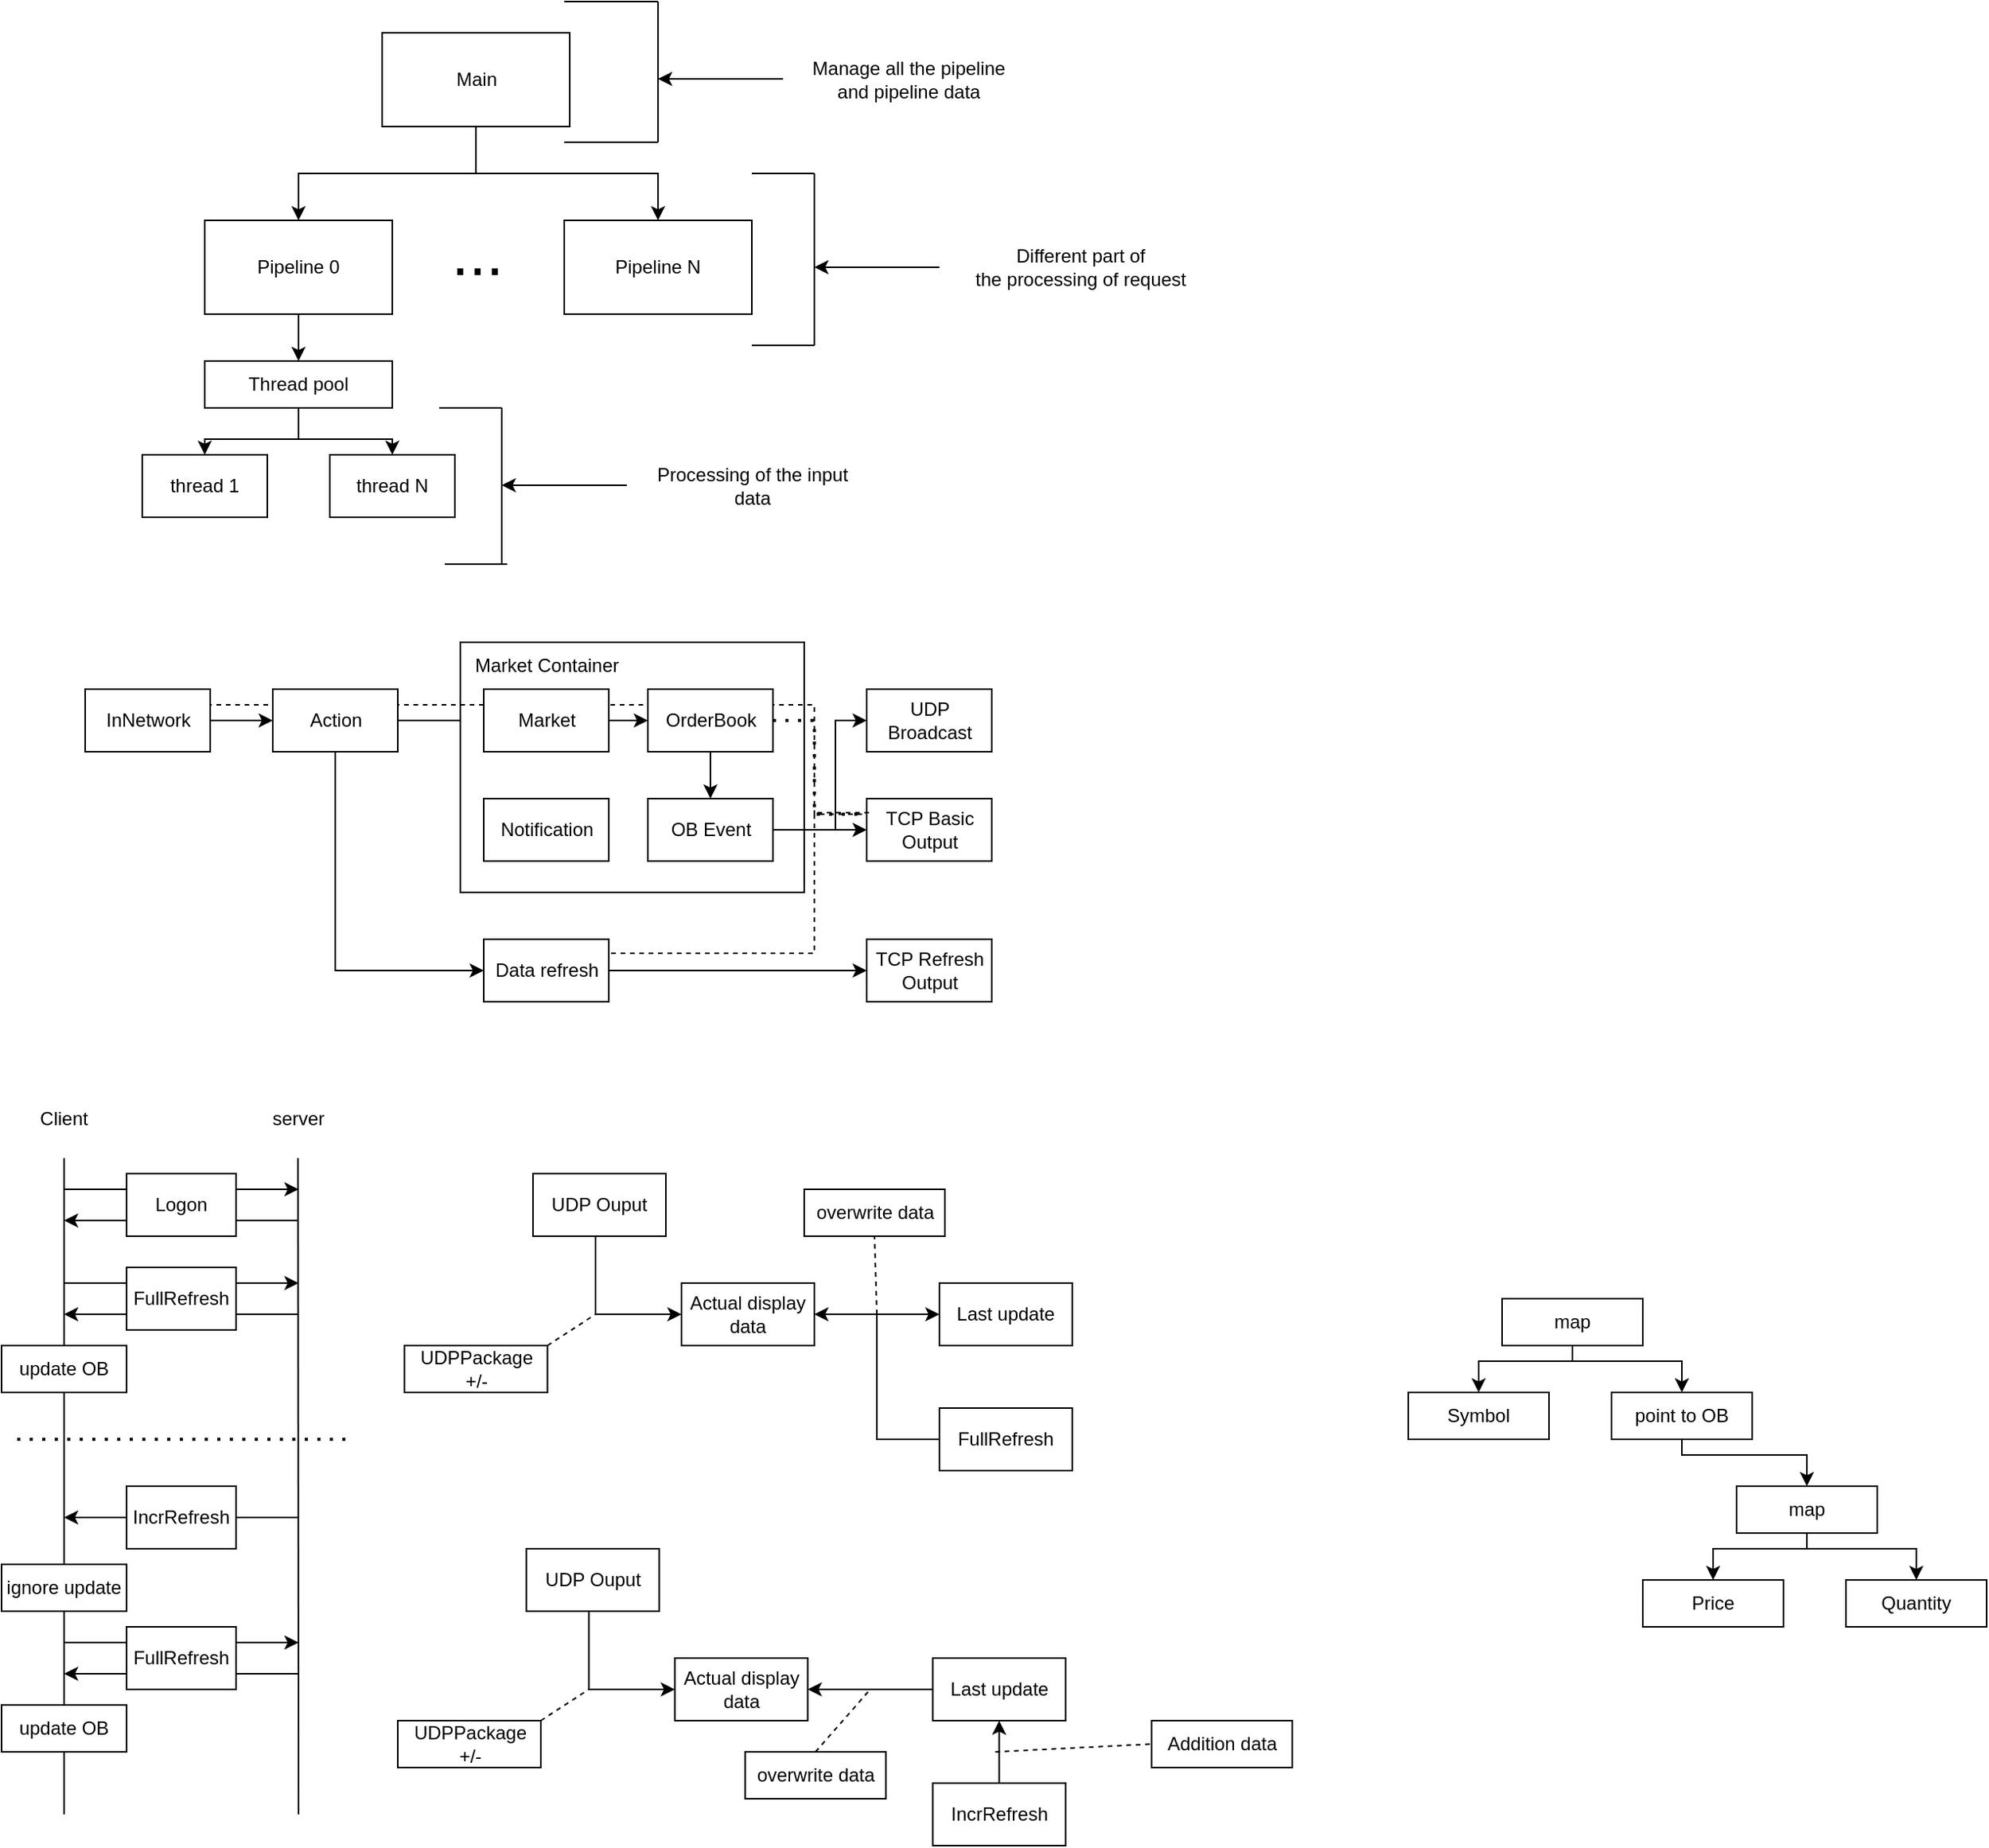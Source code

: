 <mxfile version="23.0.2" type="device">
  <diagram name="Page-1" id="QliAs5bY7yh-iNKk149F">
    <mxGraphModel dx="1997" dy="772" grid="1" gridSize="10" guides="1" tooltips="1" connect="1" arrows="1" fold="1" page="1" pageScale="1" pageWidth="827" pageHeight="1169" math="0" shadow="0">
      <root>
        <mxCell id="0" />
        <mxCell id="1" parent="0" />
        <mxCell id="CNjTfLvA_2QJCp2gVMJ3-6" style="edgeStyle=orthogonalEdgeStyle;rounded=0;orthogonalLoop=1;jettySize=auto;html=1;entryX=0.5;entryY=0;entryDx=0;entryDy=0;" parent="1" source="CNjTfLvA_2QJCp2gVMJ3-1" target="CNjTfLvA_2QJCp2gVMJ3-2" edge="1">
          <mxGeometry relative="1" as="geometry" />
        </mxCell>
        <mxCell id="CNjTfLvA_2QJCp2gVMJ3-7" style="edgeStyle=orthogonalEdgeStyle;rounded=0;orthogonalLoop=1;jettySize=auto;html=1;entryX=0.5;entryY=0;entryDx=0;entryDy=0;" parent="1" source="CNjTfLvA_2QJCp2gVMJ3-1" target="CNjTfLvA_2QJCp2gVMJ3-3" edge="1">
          <mxGeometry relative="1" as="geometry" />
        </mxCell>
        <mxCell id="CNjTfLvA_2QJCp2gVMJ3-1" value="Main" style="rounded=0;whiteSpace=wrap;html=1;" parent="1" vertex="1">
          <mxGeometry x="323.5" y="40" width="120" height="60" as="geometry" />
        </mxCell>
        <mxCell id="CNjTfLvA_2QJCp2gVMJ3-9" style="edgeStyle=orthogonalEdgeStyle;rounded=0;orthogonalLoop=1;jettySize=auto;html=1;entryX=0.5;entryY=0;entryDx=0;entryDy=0;" parent="1" source="CNjTfLvA_2QJCp2gVMJ3-2" target="CNjTfLvA_2QJCp2gVMJ3-8" edge="1">
          <mxGeometry relative="1" as="geometry" />
        </mxCell>
        <mxCell id="CNjTfLvA_2QJCp2gVMJ3-2" value="Pipeline 0" style="rounded=0;whiteSpace=wrap;html=1;" parent="1" vertex="1">
          <mxGeometry x="210" y="160" width="120" height="60" as="geometry" />
        </mxCell>
        <mxCell id="CNjTfLvA_2QJCp2gVMJ3-3" value="Pipeline N" style="rounded=0;whiteSpace=wrap;html=1;" parent="1" vertex="1">
          <mxGeometry x="440" y="160" width="120" height="60" as="geometry" />
        </mxCell>
        <mxCell id="CNjTfLvA_2QJCp2gVMJ3-4" value="&lt;font style=&quot;font-size: 40px;&quot;&gt;...&lt;/font&gt;" style="text;html=1;align=center;verticalAlign=middle;resizable=0;points=[];autosize=1;strokeColor=none;fillColor=none;" parent="1" vertex="1">
          <mxGeometry x="353.5" y="150" width="60" height="60" as="geometry" />
        </mxCell>
        <mxCell id="CNjTfLvA_2QJCp2gVMJ3-12" style="edgeStyle=orthogonalEdgeStyle;rounded=0;orthogonalLoop=1;jettySize=auto;html=1;entryX=0.5;entryY=0;entryDx=0;entryDy=0;" parent="1" source="CNjTfLvA_2QJCp2gVMJ3-8" target="CNjTfLvA_2QJCp2gVMJ3-10" edge="1">
          <mxGeometry relative="1" as="geometry" />
        </mxCell>
        <mxCell id="CNjTfLvA_2QJCp2gVMJ3-13" style="edgeStyle=orthogonalEdgeStyle;rounded=0;orthogonalLoop=1;jettySize=auto;html=1;entryX=0.5;entryY=0;entryDx=0;entryDy=0;" parent="1" source="CNjTfLvA_2QJCp2gVMJ3-8" target="CNjTfLvA_2QJCp2gVMJ3-11" edge="1">
          <mxGeometry relative="1" as="geometry" />
        </mxCell>
        <mxCell id="CNjTfLvA_2QJCp2gVMJ3-8" value="Thread pool" style="rounded=0;whiteSpace=wrap;html=1;" parent="1" vertex="1">
          <mxGeometry x="210" y="250" width="120" height="30" as="geometry" />
        </mxCell>
        <mxCell id="CNjTfLvA_2QJCp2gVMJ3-10" value="thread 1" style="rounded=0;whiteSpace=wrap;html=1;" parent="1" vertex="1">
          <mxGeometry x="170" y="310" width="80" height="40" as="geometry" />
        </mxCell>
        <mxCell id="CNjTfLvA_2QJCp2gVMJ3-11" value="thread N" style="rounded=0;whiteSpace=wrap;html=1;" parent="1" vertex="1">
          <mxGeometry x="290" y="310" width="80" height="40" as="geometry" />
        </mxCell>
        <mxCell id="CNjTfLvA_2QJCp2gVMJ3-14" value="" style="endArrow=classic;html=1;rounded=0;" parent="1" edge="1">
          <mxGeometry width="50" height="50" relative="1" as="geometry">
            <mxPoint x="680" y="190" as="sourcePoint" />
            <mxPoint x="600" y="190" as="targetPoint" />
          </mxGeometry>
        </mxCell>
        <mxCell id="CNjTfLvA_2QJCp2gVMJ3-15" value="" style="endArrow=none;html=1;rounded=0;" parent="1" edge="1">
          <mxGeometry width="50" height="50" relative="1" as="geometry">
            <mxPoint x="600" y="240" as="sourcePoint" />
            <mxPoint x="600" y="130" as="targetPoint" />
          </mxGeometry>
        </mxCell>
        <mxCell id="CNjTfLvA_2QJCp2gVMJ3-16" value="" style="endArrow=none;html=1;rounded=0;" parent="1" edge="1">
          <mxGeometry width="50" height="50" relative="1" as="geometry">
            <mxPoint x="560" y="130" as="sourcePoint" />
            <mxPoint x="600" y="130" as="targetPoint" />
          </mxGeometry>
        </mxCell>
        <mxCell id="CNjTfLvA_2QJCp2gVMJ3-18" value="Different part of &lt;br&gt;the processing of request" style="text;html=1;align=center;verticalAlign=middle;resizable=0;points=[];autosize=1;strokeColor=none;fillColor=none;" parent="1" vertex="1">
          <mxGeometry x="690" y="170" width="160" height="40" as="geometry" />
        </mxCell>
        <mxCell id="CNjTfLvA_2QJCp2gVMJ3-19" value="" style="endArrow=none;html=1;rounded=0;" parent="1" edge="1">
          <mxGeometry width="50" height="50" relative="1" as="geometry">
            <mxPoint x="360" y="280" as="sourcePoint" />
            <mxPoint x="400" y="280" as="targetPoint" />
          </mxGeometry>
        </mxCell>
        <mxCell id="CNjTfLvA_2QJCp2gVMJ3-20" value="" style="endArrow=none;html=1;rounded=0;" parent="1" edge="1">
          <mxGeometry width="50" height="50" relative="1" as="geometry">
            <mxPoint x="400" y="380" as="sourcePoint" />
            <mxPoint x="400" y="280" as="targetPoint" />
          </mxGeometry>
        </mxCell>
        <mxCell id="CNjTfLvA_2QJCp2gVMJ3-21" value="" style="endArrow=classic;html=1;rounded=0;" parent="1" edge="1">
          <mxGeometry width="50" height="50" relative="1" as="geometry">
            <mxPoint x="480" y="329.5" as="sourcePoint" />
            <mxPoint x="400" y="329.5" as="targetPoint" />
          </mxGeometry>
        </mxCell>
        <mxCell id="CNjTfLvA_2QJCp2gVMJ3-22" value="Processing of the input&lt;br&gt;data" style="text;html=1;align=center;verticalAlign=middle;resizable=0;points=[];autosize=1;strokeColor=none;fillColor=none;" parent="1" vertex="1">
          <mxGeometry x="485" y="310" width="150" height="40" as="geometry" />
        </mxCell>
        <mxCell id="CNjTfLvA_2QJCp2gVMJ3-23" value="" style="endArrow=none;html=1;rounded=0;" parent="1" edge="1">
          <mxGeometry width="50" height="50" relative="1" as="geometry">
            <mxPoint x="560" y="240" as="sourcePoint" />
            <mxPoint x="600" y="240" as="targetPoint" />
          </mxGeometry>
        </mxCell>
        <mxCell id="CNjTfLvA_2QJCp2gVMJ3-26" value="" style="endArrow=none;html=1;rounded=0;" parent="1" edge="1">
          <mxGeometry width="50" height="50" relative="1" as="geometry">
            <mxPoint x="440" y="110" as="sourcePoint" />
            <mxPoint x="500" y="110" as="targetPoint" />
          </mxGeometry>
        </mxCell>
        <mxCell id="CNjTfLvA_2QJCp2gVMJ3-27" value="" style="endArrow=none;html=1;rounded=0;" parent="1" edge="1">
          <mxGeometry width="50" height="50" relative="1" as="geometry">
            <mxPoint x="440" y="20" as="sourcePoint" />
            <mxPoint x="500" y="20" as="targetPoint" />
          </mxGeometry>
        </mxCell>
        <mxCell id="CNjTfLvA_2QJCp2gVMJ3-28" value="" style="endArrow=none;html=1;rounded=0;" parent="1" edge="1">
          <mxGeometry width="50" height="50" relative="1" as="geometry">
            <mxPoint x="500" y="20" as="sourcePoint" />
            <mxPoint x="500" y="110" as="targetPoint" />
          </mxGeometry>
        </mxCell>
        <mxCell id="CNjTfLvA_2QJCp2gVMJ3-30" value="" style="endArrow=classic;html=1;rounded=0;" parent="1" edge="1">
          <mxGeometry width="50" height="50" relative="1" as="geometry">
            <mxPoint x="580" y="69.5" as="sourcePoint" />
            <mxPoint x="500" y="69.5" as="targetPoint" />
          </mxGeometry>
        </mxCell>
        <mxCell id="CNjTfLvA_2QJCp2gVMJ3-31" value="Manage all the pipeline&lt;br&gt;and pipeline data" style="text;html=1;align=center;verticalAlign=middle;resizable=0;points=[];autosize=1;strokeColor=none;fillColor=none;" parent="1" vertex="1">
          <mxGeometry x="585" y="50" width="150" height="40" as="geometry" />
        </mxCell>
        <mxCell id="_r0_Bz44AWcb2XPC6RcE-1" value="" style="endArrow=none;html=1;rounded=0;" edge="1" parent="1">
          <mxGeometry width="50" height="50" relative="1" as="geometry">
            <mxPoint x="363.5" y="380" as="sourcePoint" />
            <mxPoint x="403.5" y="380" as="targetPoint" />
          </mxGeometry>
        </mxCell>
        <mxCell id="_r0_Bz44AWcb2XPC6RcE-11" style="edgeStyle=orthogonalEdgeStyle;rounded=0;orthogonalLoop=1;jettySize=auto;html=1;entryX=0;entryY=0.5;entryDx=0;entryDy=0;" edge="1" parent="1" source="_r0_Bz44AWcb2XPC6RcE-2" target="_r0_Bz44AWcb2XPC6RcE-3">
          <mxGeometry relative="1" as="geometry" />
        </mxCell>
        <mxCell id="_r0_Bz44AWcb2XPC6RcE-12" style="edgeStyle=orthogonalEdgeStyle;rounded=0;orthogonalLoop=1;jettySize=auto;html=1;entryX=0;entryY=0.5;entryDx=0;entryDy=0;" edge="1" parent="1" source="_r0_Bz44AWcb2XPC6RcE-3" target="_r0_Bz44AWcb2XPC6RcE-7">
          <mxGeometry relative="1" as="geometry" />
        </mxCell>
        <mxCell id="_r0_Bz44AWcb2XPC6RcE-16" style="edgeStyle=orthogonalEdgeStyle;rounded=0;orthogonalLoop=1;jettySize=auto;html=1;entryX=0;entryY=0.5;entryDx=0;entryDy=0;" edge="1" parent="1" source="_r0_Bz44AWcb2XPC6RcE-3" target="_r0_Bz44AWcb2XPC6RcE-15">
          <mxGeometry relative="1" as="geometry">
            <Array as="points">
              <mxPoint x="293.5" y="640" />
            </Array>
          </mxGeometry>
        </mxCell>
        <mxCell id="_r0_Bz44AWcb2XPC6RcE-4" value="" style="rounded=0;whiteSpace=wrap;html=1;" vertex="1" parent="1">
          <mxGeometry x="373.5" y="430" width="220" height="160" as="geometry" />
        </mxCell>
        <mxCell id="_r0_Bz44AWcb2XPC6RcE-6" value="Market Container" style="text;html=1;strokeColor=none;fillColor=none;align=center;verticalAlign=middle;whiteSpace=wrap;rounded=0;" vertex="1" parent="1">
          <mxGeometry x="373.5" y="430" width="110" height="30" as="geometry" />
        </mxCell>
        <mxCell id="_r0_Bz44AWcb2XPC6RcE-13" style="edgeStyle=orthogonalEdgeStyle;rounded=0;orthogonalLoop=1;jettySize=auto;html=1;entryX=0;entryY=0.5;entryDx=0;entryDy=0;" edge="1" parent="1" source="_r0_Bz44AWcb2XPC6RcE-7" target="_r0_Bz44AWcb2XPC6RcE-8">
          <mxGeometry relative="1" as="geometry" />
        </mxCell>
        <mxCell id="_r0_Bz44AWcb2XPC6RcE-14" style="edgeStyle=orthogonalEdgeStyle;rounded=0;orthogonalLoop=1;jettySize=auto;html=1;entryX=0.5;entryY=0;entryDx=0;entryDy=0;" edge="1" parent="1" source="_r0_Bz44AWcb2XPC6RcE-8" target="_r0_Bz44AWcb2XPC6RcE-9">
          <mxGeometry relative="1" as="geometry" />
        </mxCell>
        <mxCell id="_r0_Bz44AWcb2XPC6RcE-21" style="edgeStyle=orthogonalEdgeStyle;rounded=0;orthogonalLoop=1;jettySize=auto;html=1;entryX=0;entryY=0.5;entryDx=0;entryDy=0;" edge="1" parent="1" source="_r0_Bz44AWcb2XPC6RcE-9" target="_r0_Bz44AWcb2XPC6RcE-18">
          <mxGeometry relative="1" as="geometry" />
        </mxCell>
        <mxCell id="_r0_Bz44AWcb2XPC6RcE-23" style="edgeStyle=orthogonalEdgeStyle;rounded=0;orthogonalLoop=1;jettySize=auto;html=1;entryX=0;entryY=0.5;entryDx=0;entryDy=0;" edge="1" parent="1" source="_r0_Bz44AWcb2XPC6RcE-9" target="_r0_Bz44AWcb2XPC6RcE-22">
          <mxGeometry relative="1" as="geometry">
            <Array as="points">
              <mxPoint x="613.5" y="550" />
              <mxPoint x="613.5" y="480" />
            </Array>
          </mxGeometry>
        </mxCell>
        <mxCell id="_r0_Bz44AWcb2XPC6RcE-9" value="OB Event" style="rounded=0;whiteSpace=wrap;html=1;" vertex="1" parent="1">
          <mxGeometry x="493.5" y="530" width="80" height="40" as="geometry" />
        </mxCell>
        <mxCell id="_r0_Bz44AWcb2XPC6RcE-10" value="Notification" style="rounded=0;whiteSpace=wrap;html=1;" vertex="1" parent="1">
          <mxGeometry x="388.5" y="530" width="80" height="40" as="geometry" />
        </mxCell>
        <mxCell id="_r0_Bz44AWcb2XPC6RcE-20" style="edgeStyle=orthogonalEdgeStyle;rounded=0;orthogonalLoop=1;jettySize=auto;html=1;entryX=0;entryY=0.5;entryDx=0;entryDy=0;" edge="1" parent="1" source="_r0_Bz44AWcb2XPC6RcE-15" target="_r0_Bz44AWcb2XPC6RcE-19">
          <mxGeometry relative="1" as="geometry" />
        </mxCell>
        <mxCell id="_r0_Bz44AWcb2XPC6RcE-15" value="Data refresh" style="rounded=0;whiteSpace=wrap;html=1;" vertex="1" parent="1">
          <mxGeometry x="388.5" y="620" width="80" height="40" as="geometry" />
        </mxCell>
        <mxCell id="_r0_Bz44AWcb2XPC6RcE-18" value="TCP Basic Output" style="rounded=0;whiteSpace=wrap;html=1;" vertex="1" parent="1">
          <mxGeometry x="633.5" y="530" width="80" height="40" as="geometry" />
        </mxCell>
        <mxCell id="_r0_Bz44AWcb2XPC6RcE-19" value="TCP Refresh Output" style="rounded=0;whiteSpace=wrap;html=1;" vertex="1" parent="1">
          <mxGeometry x="633.5" y="620" width="80" height="40" as="geometry" />
        </mxCell>
        <mxCell id="_r0_Bz44AWcb2XPC6RcE-22" value="UDP Broadcast" style="rounded=0;whiteSpace=wrap;html=1;" vertex="1" parent="1">
          <mxGeometry x="633.5" y="460" width="80" height="40" as="geometry" />
        </mxCell>
        <mxCell id="_r0_Bz44AWcb2XPC6RcE-25" value="" style="endArrow=none;html=1;rounded=0;" edge="1" parent="1">
          <mxGeometry width="50" height="50" relative="1" as="geometry">
            <mxPoint x="120" y="760" as="sourcePoint" />
            <mxPoint x="120" y="1180" as="targetPoint" />
          </mxGeometry>
        </mxCell>
        <mxCell id="_r0_Bz44AWcb2XPC6RcE-26" value="" style="endArrow=none;html=1;rounded=0;" edge="1" parent="1">
          <mxGeometry width="50" height="50" relative="1" as="geometry">
            <mxPoint x="269.66" y="760" as="sourcePoint" />
            <mxPoint x="270" y="1180" as="targetPoint" />
          </mxGeometry>
        </mxCell>
        <mxCell id="_r0_Bz44AWcb2XPC6RcE-27" value="" style="endArrow=classic;html=1;rounded=0;" edge="1" parent="1">
          <mxGeometry width="50" height="50" relative="1" as="geometry">
            <mxPoint x="120" y="780" as="sourcePoint" />
            <mxPoint x="270" y="780" as="targetPoint" />
          </mxGeometry>
        </mxCell>
        <mxCell id="_r0_Bz44AWcb2XPC6RcE-28" value="" style="endArrow=classic;html=1;rounded=0;" edge="1" parent="1">
          <mxGeometry width="50" height="50" relative="1" as="geometry">
            <mxPoint x="270" y="800" as="sourcePoint" />
            <mxPoint x="120" y="800" as="targetPoint" />
          </mxGeometry>
        </mxCell>
        <mxCell id="_r0_Bz44AWcb2XPC6RcE-29" value="Logon" style="rounded=0;whiteSpace=wrap;html=1;" vertex="1" parent="1">
          <mxGeometry x="160" y="770" width="70" height="40" as="geometry" />
        </mxCell>
        <mxCell id="_r0_Bz44AWcb2XPC6RcE-30" value="" style="endArrow=classic;html=1;rounded=0;" edge="1" parent="1">
          <mxGeometry width="50" height="50" relative="1" as="geometry">
            <mxPoint x="120" y="1070" as="sourcePoint" />
            <mxPoint x="270" y="1070" as="targetPoint" />
          </mxGeometry>
        </mxCell>
        <mxCell id="_r0_Bz44AWcb2XPC6RcE-34" value="" style="endArrow=classic;html=1;rounded=0;" edge="1" parent="1">
          <mxGeometry width="50" height="50" relative="1" as="geometry">
            <mxPoint x="270" y="1090" as="sourcePoint" />
            <mxPoint x="120" y="1090" as="targetPoint" />
          </mxGeometry>
        </mxCell>
        <mxCell id="_r0_Bz44AWcb2XPC6RcE-32" value="FullRefresh" style="rounded=0;whiteSpace=wrap;html=1;" vertex="1" parent="1">
          <mxGeometry x="160" y="1060" width="70" height="40" as="geometry" />
        </mxCell>
        <mxCell id="_r0_Bz44AWcb2XPC6RcE-38" value="" style="endArrow=classic;html=1;rounded=0;" edge="1" parent="1">
          <mxGeometry width="50" height="50" relative="1" as="geometry">
            <mxPoint x="270" y="990" as="sourcePoint" />
            <mxPoint x="120" y="990" as="targetPoint" />
          </mxGeometry>
        </mxCell>
        <mxCell id="_r0_Bz44AWcb2XPC6RcE-37" value="IncrRefresh" style="rounded=0;whiteSpace=wrap;html=1;" vertex="1" parent="1">
          <mxGeometry x="160" y="970" width="70" height="40" as="geometry" />
        </mxCell>
        <mxCell id="_r0_Bz44AWcb2XPC6RcE-41" value="update OB" style="rounded=0;whiteSpace=wrap;html=1;" vertex="1" parent="1">
          <mxGeometry x="80" y="880" width="80" height="30" as="geometry" />
        </mxCell>
        <mxCell id="_r0_Bz44AWcb2XPC6RcE-42" value="" style="endArrow=classic;html=1;rounded=0;" edge="1" parent="1">
          <mxGeometry width="50" height="50" relative="1" as="geometry">
            <mxPoint x="120" y="840" as="sourcePoint" />
            <mxPoint x="270" y="840" as="targetPoint" />
          </mxGeometry>
        </mxCell>
        <mxCell id="_r0_Bz44AWcb2XPC6RcE-43" value="" style="endArrow=classic;html=1;rounded=0;" edge="1" parent="1">
          <mxGeometry width="50" height="50" relative="1" as="geometry">
            <mxPoint x="270" y="860" as="sourcePoint" />
            <mxPoint x="120" y="860" as="targetPoint" />
          </mxGeometry>
        </mxCell>
        <mxCell id="_r0_Bz44AWcb2XPC6RcE-44" value="FullRefresh" style="rounded=0;whiteSpace=wrap;html=1;" vertex="1" parent="1">
          <mxGeometry x="160" y="830" width="70" height="40" as="geometry" />
        </mxCell>
        <mxCell id="_r0_Bz44AWcb2XPC6RcE-45" value="ignore update" style="rounded=0;whiteSpace=wrap;html=1;" vertex="1" parent="1">
          <mxGeometry x="80" y="1020" width="80" height="30" as="geometry" />
        </mxCell>
        <mxCell id="_r0_Bz44AWcb2XPC6RcE-46" value="update OB" style="rounded=0;whiteSpace=wrap;html=1;" vertex="1" parent="1">
          <mxGeometry x="80" y="1110" width="80" height="30" as="geometry" />
        </mxCell>
        <mxCell id="_r0_Bz44AWcb2XPC6RcE-49" value="" style="endArrow=none;dashed=1;html=1;dashPattern=1 3;strokeWidth=2;rounded=0;" edge="1" parent="1">
          <mxGeometry width="50" height="50" relative="1" as="geometry">
            <mxPoint x="90" y="940" as="sourcePoint" />
            <mxPoint x="300" y="940" as="targetPoint" />
          </mxGeometry>
        </mxCell>
        <mxCell id="_r0_Bz44AWcb2XPC6RcE-50" value="Client" style="text;html=1;strokeColor=none;fillColor=none;align=center;verticalAlign=middle;whiteSpace=wrap;rounded=0;" vertex="1" parent="1">
          <mxGeometry x="90" y="720" width="60" height="30" as="geometry" />
        </mxCell>
        <mxCell id="_r0_Bz44AWcb2XPC6RcE-51" value="server" style="text;html=1;strokeColor=none;fillColor=none;align=center;verticalAlign=middle;whiteSpace=wrap;rounded=0;" vertex="1" parent="1">
          <mxGeometry x="240" y="720" width="60" height="30" as="geometry" />
        </mxCell>
        <mxCell id="_r0_Bz44AWcb2XPC6RcE-52" value="Actual display data" style="rounded=0;whiteSpace=wrap;html=1;" vertex="1" parent="1">
          <mxGeometry x="515" y="840" width="85" height="40" as="geometry" />
        </mxCell>
        <mxCell id="_r0_Bz44AWcb2XPC6RcE-53" value="Last update" style="rounded=0;whiteSpace=wrap;html=1;" vertex="1" parent="1">
          <mxGeometry x="680" y="840" width="85" height="40" as="geometry" />
        </mxCell>
        <mxCell id="_r0_Bz44AWcb2XPC6RcE-59" style="edgeStyle=orthogonalEdgeStyle;rounded=0;orthogonalLoop=1;jettySize=auto;html=1;entryX=1;entryY=0.5;entryDx=0;entryDy=0;" edge="1" parent="1" source="_r0_Bz44AWcb2XPC6RcE-54" target="_r0_Bz44AWcb2XPC6RcE-52">
          <mxGeometry relative="1" as="geometry" />
        </mxCell>
        <mxCell id="_r0_Bz44AWcb2XPC6RcE-60" style="edgeStyle=orthogonalEdgeStyle;rounded=0;orthogonalLoop=1;jettySize=auto;html=1;entryX=0;entryY=0.5;entryDx=0;entryDy=0;" edge="1" parent="1" source="_r0_Bz44AWcb2XPC6RcE-54" target="_r0_Bz44AWcb2XPC6RcE-53">
          <mxGeometry relative="1" as="geometry">
            <Array as="points">
              <mxPoint x="640" y="940.0" />
              <mxPoint x="640" y="860" />
            </Array>
          </mxGeometry>
        </mxCell>
        <mxCell id="_r0_Bz44AWcb2XPC6RcE-54" value="FullRefresh" style="rounded=0;whiteSpace=wrap;html=1;" vertex="1" parent="1">
          <mxGeometry x="680" y="920" width="85" height="40" as="geometry" />
        </mxCell>
        <mxCell id="_r0_Bz44AWcb2XPC6RcE-56" style="edgeStyle=orthogonalEdgeStyle;rounded=0;orthogonalLoop=1;jettySize=auto;html=1;entryX=0;entryY=0.5;entryDx=0;entryDy=0;" edge="1" parent="1" source="_r0_Bz44AWcb2XPC6RcE-55" target="_r0_Bz44AWcb2XPC6RcE-52">
          <mxGeometry relative="1" as="geometry">
            <Array as="points">
              <mxPoint x="460" y="860" />
            </Array>
          </mxGeometry>
        </mxCell>
        <mxCell id="_r0_Bz44AWcb2XPC6RcE-55" value="UDP Ouput" style="rounded=0;whiteSpace=wrap;html=1;" vertex="1" parent="1">
          <mxGeometry x="420" y="770" width="85" height="40" as="geometry" />
        </mxCell>
        <mxCell id="_r0_Bz44AWcb2XPC6RcE-57" value="UDPPackage&lt;br&gt;+/-" style="rounded=0;whiteSpace=wrap;html=1;" vertex="1" parent="1">
          <mxGeometry x="337.75" y="880" width="91.5" height="30" as="geometry" />
        </mxCell>
        <mxCell id="_r0_Bz44AWcb2XPC6RcE-58" value="" style="endArrow=none;dashed=1;html=1;rounded=0;exitX=1;exitY=0;exitDx=0;exitDy=0;" edge="1" parent="1" source="_r0_Bz44AWcb2XPC6RcE-57">
          <mxGeometry width="50" height="50" relative="1" as="geometry">
            <mxPoint x="640" y="860" as="sourcePoint" />
            <mxPoint x="460" y="860" as="targetPoint" />
          </mxGeometry>
        </mxCell>
        <mxCell id="_r0_Bz44AWcb2XPC6RcE-61" value="Actual display data" style="rounded=0;whiteSpace=wrap;html=1;" vertex="1" parent="1">
          <mxGeometry x="510.75" y="1080" width="85" height="40" as="geometry" />
        </mxCell>
        <mxCell id="_r0_Bz44AWcb2XPC6RcE-72" style="edgeStyle=orthogonalEdgeStyle;rounded=0;orthogonalLoop=1;jettySize=auto;html=1;entryX=1;entryY=0.5;entryDx=0;entryDy=0;" edge="1" parent="1" source="_r0_Bz44AWcb2XPC6RcE-62" target="_r0_Bz44AWcb2XPC6RcE-61">
          <mxGeometry relative="1" as="geometry" />
        </mxCell>
        <mxCell id="_r0_Bz44AWcb2XPC6RcE-62" value="Last update" style="rounded=0;whiteSpace=wrap;html=1;" vertex="1" parent="1">
          <mxGeometry x="675.75" y="1080" width="85" height="40" as="geometry" />
        </mxCell>
        <mxCell id="_r0_Bz44AWcb2XPC6RcE-71" style="edgeStyle=orthogonalEdgeStyle;rounded=0;orthogonalLoop=1;jettySize=auto;html=1;entryX=0.5;entryY=1;entryDx=0;entryDy=0;" edge="1" parent="1" source="_r0_Bz44AWcb2XPC6RcE-65" target="_r0_Bz44AWcb2XPC6RcE-62">
          <mxGeometry relative="1" as="geometry" />
        </mxCell>
        <mxCell id="_r0_Bz44AWcb2XPC6RcE-65" value="IncrRefresh" style="rounded=0;whiteSpace=wrap;html=1;" vertex="1" parent="1">
          <mxGeometry x="675.75" y="1160" width="85" height="40" as="geometry" />
        </mxCell>
        <mxCell id="_r0_Bz44AWcb2XPC6RcE-66" style="edgeStyle=orthogonalEdgeStyle;rounded=0;orthogonalLoop=1;jettySize=auto;html=1;entryX=0;entryY=0.5;entryDx=0;entryDy=0;" edge="1" parent="1" source="_r0_Bz44AWcb2XPC6RcE-67" target="_r0_Bz44AWcb2XPC6RcE-61">
          <mxGeometry relative="1" as="geometry">
            <Array as="points">
              <mxPoint x="455.75" y="1100" />
            </Array>
          </mxGeometry>
        </mxCell>
        <mxCell id="_r0_Bz44AWcb2XPC6RcE-67" value="UDP Ouput" style="rounded=0;whiteSpace=wrap;html=1;" vertex="1" parent="1">
          <mxGeometry x="415.75" y="1010" width="85" height="40" as="geometry" />
        </mxCell>
        <mxCell id="_r0_Bz44AWcb2XPC6RcE-68" value="UDPPackage&lt;br&gt;+/-" style="rounded=0;whiteSpace=wrap;html=1;" vertex="1" parent="1">
          <mxGeometry x="333.5" y="1120" width="91.5" height="30" as="geometry" />
        </mxCell>
        <mxCell id="_r0_Bz44AWcb2XPC6RcE-69" value="" style="endArrow=none;dashed=1;html=1;rounded=0;exitX=1;exitY=0;exitDx=0;exitDy=0;" edge="1" parent="1" source="_r0_Bz44AWcb2XPC6RcE-68">
          <mxGeometry width="50" height="50" relative="1" as="geometry">
            <mxPoint x="635.75" y="1100" as="sourcePoint" />
            <mxPoint x="455.75" y="1100" as="targetPoint" />
          </mxGeometry>
        </mxCell>
        <mxCell id="_r0_Bz44AWcb2XPC6RcE-73" value="overwrite data" style="rounded=0;whiteSpace=wrap;html=1;" vertex="1" parent="1">
          <mxGeometry x="555.75" y="1140" width="90" height="30" as="geometry" />
        </mxCell>
        <mxCell id="_r0_Bz44AWcb2XPC6RcE-74" value="" style="endArrow=none;dashed=1;html=1;rounded=0;exitX=0.5;exitY=0;exitDx=0;exitDy=0;" edge="1" parent="1" source="_r0_Bz44AWcb2XPC6RcE-73">
          <mxGeometry width="50" height="50" relative="1" as="geometry">
            <mxPoint x="635.75" y="940" as="sourcePoint" />
            <mxPoint x="635.75" y="1100" as="targetPoint" />
          </mxGeometry>
        </mxCell>
        <mxCell id="_r0_Bz44AWcb2XPC6RcE-75" value="Addition data" style="rounded=0;whiteSpace=wrap;html=1;" vertex="1" parent="1">
          <mxGeometry x="815.75" y="1120" width="90" height="30" as="geometry" />
        </mxCell>
        <mxCell id="_r0_Bz44AWcb2XPC6RcE-76" value="" style="endArrow=none;dashed=1;html=1;rounded=0;entryX=0;entryY=0.5;entryDx=0;entryDy=0;" edge="1" parent="1" target="_r0_Bz44AWcb2XPC6RcE-75">
          <mxGeometry width="50" height="50" relative="1" as="geometry">
            <mxPoint x="715.75" y="1140" as="sourcePoint" />
            <mxPoint x="685.75" y="890" as="targetPoint" />
          </mxGeometry>
        </mxCell>
        <mxCell id="_r0_Bz44AWcb2XPC6RcE-77" value="overwrite data" style="rounded=0;whiteSpace=wrap;html=1;" vertex="1" parent="1">
          <mxGeometry x="593.5" y="780" width="90" height="30" as="geometry" />
        </mxCell>
        <mxCell id="_r0_Bz44AWcb2XPC6RcE-78" value="" style="endArrow=none;dashed=1;html=1;rounded=0;entryX=0.5;entryY=1;entryDx=0;entryDy=0;" edge="1" parent="1" target="_r0_Bz44AWcb2XPC6RcE-77">
          <mxGeometry width="50" height="50" relative="1" as="geometry">
            <mxPoint x="640" y="860" as="sourcePoint" />
            <mxPoint x="690" y="810" as="targetPoint" />
          </mxGeometry>
        </mxCell>
        <mxCell id="_r0_Bz44AWcb2XPC6RcE-79" value="Symbol" style="rounded=0;whiteSpace=wrap;html=1;" vertex="1" parent="1">
          <mxGeometry x="980" y="910" width="90" height="30" as="geometry" />
        </mxCell>
        <mxCell id="_r0_Bz44AWcb2XPC6RcE-83" style="edgeStyle=orthogonalEdgeStyle;rounded=0;orthogonalLoop=1;jettySize=auto;html=1;entryX=0.5;entryY=0;entryDx=0;entryDy=0;" edge="1" parent="1" source="_r0_Bz44AWcb2XPC6RcE-81" target="_r0_Bz44AWcb2XPC6RcE-79">
          <mxGeometry relative="1" as="geometry">
            <Array as="points">
              <mxPoint x="1085" y="890" />
              <mxPoint x="1025" y="890" />
            </Array>
          </mxGeometry>
        </mxCell>
        <mxCell id="_r0_Bz44AWcb2XPC6RcE-84" style="edgeStyle=orthogonalEdgeStyle;rounded=0;orthogonalLoop=1;jettySize=auto;html=1;entryX=0.5;entryY=0;entryDx=0;entryDy=0;" edge="1" parent="1" source="_r0_Bz44AWcb2XPC6RcE-81" target="_r0_Bz44AWcb2XPC6RcE-82">
          <mxGeometry relative="1" as="geometry">
            <Array as="points">
              <mxPoint x="1085" y="890" />
              <mxPoint x="1155" y="890" />
            </Array>
          </mxGeometry>
        </mxCell>
        <mxCell id="_r0_Bz44AWcb2XPC6RcE-81" value="map" style="rounded=0;whiteSpace=wrap;html=1;" vertex="1" parent="1">
          <mxGeometry x="1040" y="850" width="90" height="30" as="geometry" />
        </mxCell>
        <mxCell id="_r0_Bz44AWcb2XPC6RcE-86" style="edgeStyle=orthogonalEdgeStyle;rounded=0;orthogonalLoop=1;jettySize=auto;html=1;" edge="1" parent="1" source="_r0_Bz44AWcb2XPC6RcE-82" target="_r0_Bz44AWcb2XPC6RcE-85">
          <mxGeometry relative="1" as="geometry">
            <Array as="points">
              <mxPoint x="1155" y="950" />
              <mxPoint x="1235" y="950" />
            </Array>
          </mxGeometry>
        </mxCell>
        <mxCell id="_r0_Bz44AWcb2XPC6RcE-82" value="point to OB" style="rounded=0;whiteSpace=wrap;html=1;" vertex="1" parent="1">
          <mxGeometry x="1110" y="910" width="90" height="30" as="geometry" />
        </mxCell>
        <mxCell id="_r0_Bz44AWcb2XPC6RcE-89" style="edgeStyle=orthogonalEdgeStyle;rounded=0;orthogonalLoop=1;jettySize=auto;html=1;entryX=0.5;entryY=0;entryDx=0;entryDy=0;" edge="1" parent="1" source="_r0_Bz44AWcb2XPC6RcE-85" target="_r0_Bz44AWcb2XPC6RcE-87">
          <mxGeometry relative="1" as="geometry">
            <Array as="points">
              <mxPoint x="1235" y="1010" />
              <mxPoint x="1175" y="1010" />
            </Array>
          </mxGeometry>
        </mxCell>
        <mxCell id="_r0_Bz44AWcb2XPC6RcE-90" style="edgeStyle=orthogonalEdgeStyle;rounded=0;orthogonalLoop=1;jettySize=auto;html=1;entryX=0.5;entryY=0;entryDx=0;entryDy=0;" edge="1" parent="1" source="_r0_Bz44AWcb2XPC6RcE-85" target="_r0_Bz44AWcb2XPC6RcE-88">
          <mxGeometry relative="1" as="geometry">
            <Array as="points">
              <mxPoint x="1235" y="1010" />
              <mxPoint x="1305" y="1010" />
            </Array>
          </mxGeometry>
        </mxCell>
        <mxCell id="_r0_Bz44AWcb2XPC6RcE-85" value="map" style="rounded=0;whiteSpace=wrap;html=1;" vertex="1" parent="1">
          <mxGeometry x="1190" y="970" width="90" height="30" as="geometry" />
        </mxCell>
        <mxCell id="_r0_Bz44AWcb2XPC6RcE-87" value="Price" style="rounded=0;whiteSpace=wrap;html=1;" vertex="1" parent="1">
          <mxGeometry x="1130" y="1030" width="90" height="30" as="geometry" />
        </mxCell>
        <mxCell id="_r0_Bz44AWcb2XPC6RcE-88" value="Quantity" style="rounded=0;whiteSpace=wrap;html=1;" vertex="1" parent="1">
          <mxGeometry x="1260" y="1030" width="90" height="30" as="geometry" />
        </mxCell>
        <mxCell id="_r0_Bz44AWcb2XPC6RcE-92" value="" style="endArrow=none;dashed=1;html=1;dashPattern=1 3;strokeWidth=2;rounded=0;exitX=1;exitY=0.5;exitDx=0;exitDy=0;" edge="1" parent="1" source="_r0_Bz44AWcb2XPC6RcE-8">
          <mxGeometry width="50" height="50" relative="1" as="geometry">
            <mxPoint x="574" y="540" as="sourcePoint" />
            <mxPoint x="630" y="540" as="targetPoint" />
            <Array as="points">
              <mxPoint x="600" y="480" />
              <mxPoint x="600" y="540" />
            </Array>
          </mxGeometry>
        </mxCell>
        <mxCell id="_r0_Bz44AWcb2XPC6RcE-93" value="" style="endArrow=none;dashed=1;html=1;rounded=0;entryX=0;entryY=0.25;entryDx=0;entryDy=0;exitX=0;exitY=0.25;exitDx=0;exitDy=0;" edge="1" parent="1" source="_r0_Bz44AWcb2XPC6RcE-2" target="_r0_Bz44AWcb2XPC6RcE-18">
          <mxGeometry width="50" height="50" relative="1" as="geometry">
            <mxPoint x="640" y="610" as="sourcePoint" />
            <mxPoint x="690" y="560" as="targetPoint" />
            <Array as="points">
              <mxPoint x="600" y="470" />
              <mxPoint x="600" y="540" />
            </Array>
          </mxGeometry>
        </mxCell>
        <mxCell id="_r0_Bz44AWcb2XPC6RcE-8" value="OrderBook" style="rounded=0;whiteSpace=wrap;html=1;" vertex="1" parent="1">
          <mxGeometry x="493.5" y="460" width="80" height="40" as="geometry" />
        </mxCell>
        <mxCell id="_r0_Bz44AWcb2XPC6RcE-3" value="Action" style="rounded=0;whiteSpace=wrap;html=1;" vertex="1" parent="1">
          <mxGeometry x="253.5" y="460" width="80" height="40" as="geometry" />
        </mxCell>
        <mxCell id="_r0_Bz44AWcb2XPC6RcE-7" value="Market" style="rounded=0;whiteSpace=wrap;html=1;" vertex="1" parent="1">
          <mxGeometry x="388.5" y="460" width="80" height="40" as="geometry" />
        </mxCell>
        <mxCell id="_r0_Bz44AWcb2XPC6RcE-2" value="InNetwork" style="rounded=0;whiteSpace=wrap;html=1;" vertex="1" parent="1">
          <mxGeometry x="133.5" y="460" width="80" height="40" as="geometry" />
        </mxCell>
        <mxCell id="_r0_Bz44AWcb2XPC6RcE-95" value="" style="endArrow=none;dashed=1;html=1;rounded=0;exitX=1;exitY=0.25;exitDx=0;exitDy=0;entryX=0;entryY=0.25;entryDx=0;entryDy=0;" edge="1" parent="1">
          <mxGeometry width="50" height="50" relative="1" as="geometry">
            <mxPoint x="470" y="629" as="sourcePoint" />
            <mxPoint x="635" y="539" as="targetPoint" />
            <Array as="points">
              <mxPoint x="600" y="629" />
              <mxPoint x="600" y="539" />
            </Array>
          </mxGeometry>
        </mxCell>
      </root>
    </mxGraphModel>
  </diagram>
</mxfile>
